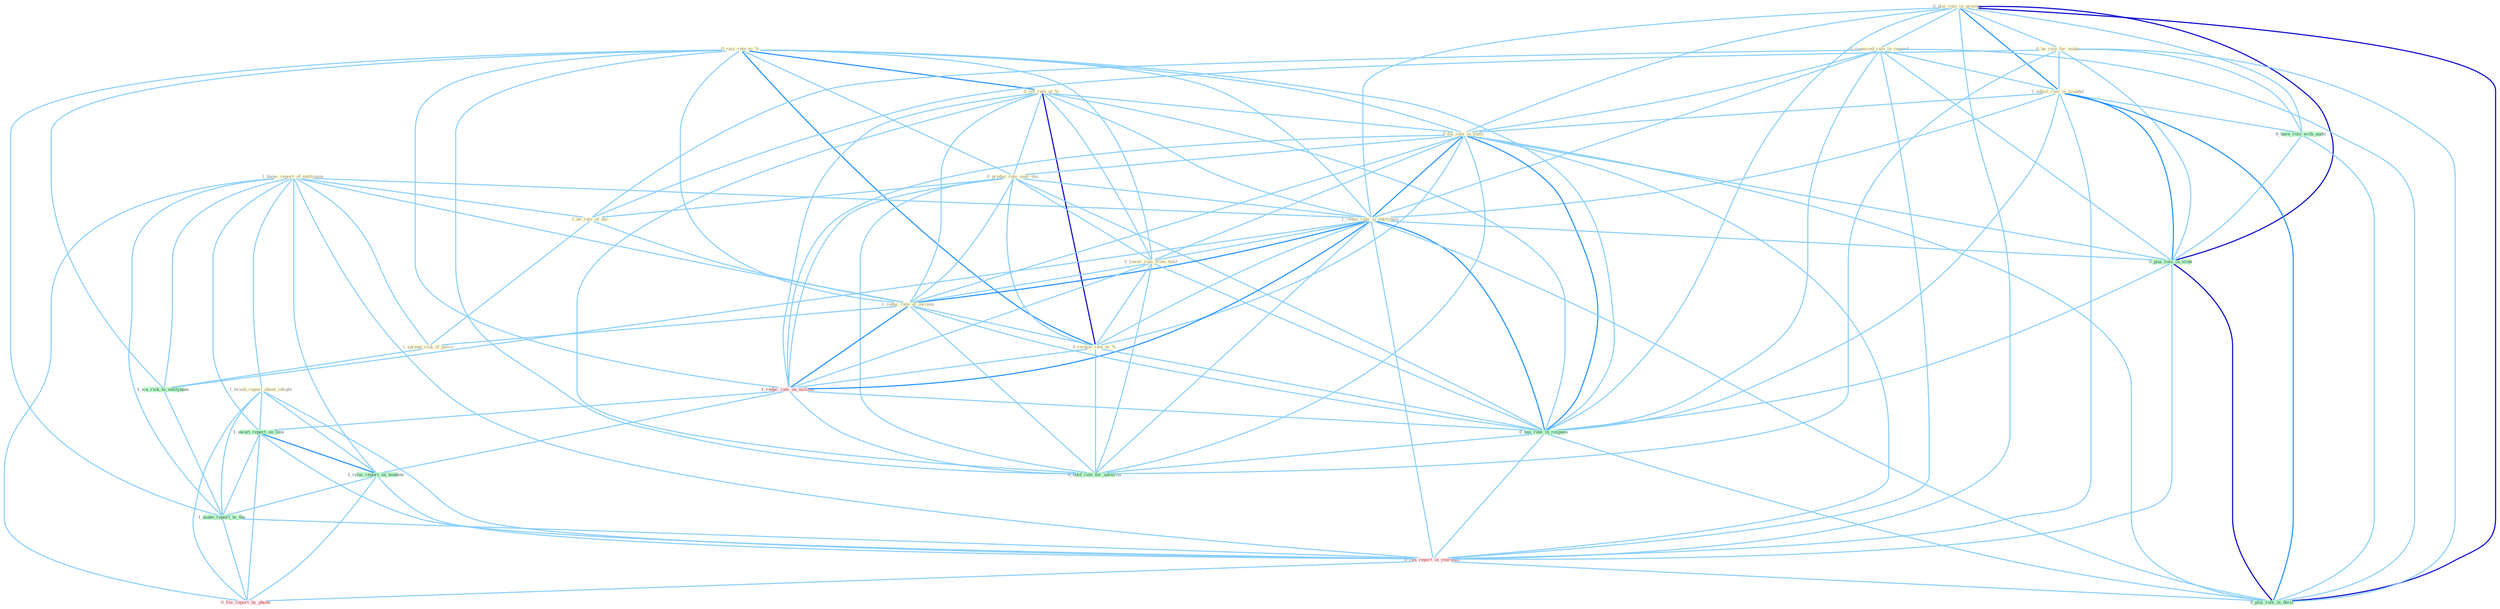 Graph G{ 
    node
    [shape=polygon,style=filled,width=.5,height=.06,color="#BDFCC9",fixedsize=true,fontsize=4,
    fontcolor="#2f4f4f"];
    {node
    [color="#ffffe0", fontcolor="#8b7d6b"] "0_rais_rate_to_% " "0_plai_role_in_process " "0_superced_rule_in_regard " "0_be_role_for_make " "1_admit_role_in_scandal " "1_know_report_of_entitynam " "0_set_rate_at_% " "1_brush_report_about_infight " "0_fix_rate_in_state " "0_produc_rate_over_dai " "1_reduc_rate_in_entitynam " "1_be_rule_of_dai " "0_lower_rate_from_hold " "1_reduc_rate_of_increas " "0_reckon_rate_at_% " "1_spread_risk_of_polici "}
{node [color="#fff0f5", fontcolor="#b22222"] "1_reduc_rate_on_million " "0_ran_report_in_yearnum " "0_file_report_by_phone "}
edge [color="#B0E2FF"];

	"0_rais_rate_to_% " -- "0_set_rate_at_% " [w="2", color="#1e90ff" , len=0.8];
	"0_rais_rate_to_% " -- "0_fix_rate_in_state " [w="1", color="#87cefa" ];
	"0_rais_rate_to_% " -- "0_produc_rate_over_dai " [w="1", color="#87cefa" ];
	"0_rais_rate_to_% " -- "1_reduc_rate_in_entitynam " [w="1", color="#87cefa" ];
	"0_rais_rate_to_% " -- "0_lower_rate_from_hold " [w="1", color="#87cefa" ];
	"0_rais_rate_to_% " -- "1_reduc_rate_of_increas " [w="1", color="#87cefa" ];
	"0_rais_rate_to_% " -- "0_reckon_rate_at_% " [w="2", color="#1e90ff" , len=0.8];
	"0_rais_rate_to_% " -- "1_wa_risk_to_entitynam " [w="1", color="#87cefa" ];
	"0_rais_rate_to_% " -- "1_reduc_rate_on_million " [w="1", color="#87cefa" ];
	"0_rais_rate_to_% " -- "1_make_report_to_the " [w="1", color="#87cefa" ];
	"0_rais_rate_to_% " -- "0_eas_rate_in_respons " [w="1", color="#87cefa" ];
	"0_rais_rate_to_% " -- "0_hold_rate_for_advertis " [w="1", color="#87cefa" ];
	"0_plai_role_in_process " -- "0_superced_rule_in_regard " [w="1", color="#87cefa" ];
	"0_plai_role_in_process " -- "0_be_role_for_make " [w="1", color="#87cefa" ];
	"0_plai_role_in_process " -- "1_admit_role_in_scandal " [w="2", color="#1e90ff" , len=0.8];
	"0_plai_role_in_process " -- "0_fix_rate_in_state " [w="1", color="#87cefa" ];
	"0_plai_role_in_process " -- "1_reduc_rate_in_entitynam " [w="1", color="#87cefa" ];
	"0_plai_role_in_process " -- "0_have_role_with_audit " [w="1", color="#87cefa" ];
	"0_plai_role_in_process " -- "0_plai_role_in_slide " [w="3", color="#0000cd" , len=0.6];
	"0_plai_role_in_process " -- "0_eas_rate_in_respons " [w="1", color="#87cefa" ];
	"0_plai_role_in_process " -- "0_ran_report_in_yearnum " [w="1", color="#87cefa" ];
	"0_plai_role_in_process " -- "0_plai_role_in_decis " [w="3", color="#0000cd" , len=0.6];
	"0_superced_rule_in_regard " -- "1_admit_role_in_scandal " [w="1", color="#87cefa" ];
	"0_superced_rule_in_regard " -- "0_fix_rate_in_state " [w="1", color="#87cefa" ];
	"0_superced_rule_in_regard " -- "1_reduc_rate_in_entitynam " [w="1", color="#87cefa" ];
	"0_superced_rule_in_regard " -- "1_be_rule_of_dai " [w="1", color="#87cefa" ];
	"0_superced_rule_in_regard " -- "0_plai_role_in_slide " [w="1", color="#87cefa" ];
	"0_superced_rule_in_regard " -- "0_eas_rate_in_respons " [w="1", color="#87cefa" ];
	"0_superced_rule_in_regard " -- "0_ran_report_in_yearnum " [w="1", color="#87cefa" ];
	"0_superced_rule_in_regard " -- "0_plai_role_in_decis " [w="1", color="#87cefa" ];
	"0_be_role_for_make " -- "1_admit_role_in_scandal " [w="1", color="#87cefa" ];
	"0_be_role_for_make " -- "1_be_rule_of_dai " [w="1", color="#87cefa" ];
	"0_be_role_for_make " -- "0_have_role_with_audit " [w="1", color="#87cefa" ];
	"0_be_role_for_make " -- "0_plai_role_in_slide " [w="1", color="#87cefa" ];
	"0_be_role_for_make " -- "0_plai_role_in_decis " [w="1", color="#87cefa" ];
	"0_be_role_for_make " -- "0_hold_rate_for_advertis " [w="1", color="#87cefa" ];
	"1_admit_role_in_scandal " -- "0_fix_rate_in_state " [w="1", color="#87cefa" ];
	"1_admit_role_in_scandal " -- "1_reduc_rate_in_entitynam " [w="1", color="#87cefa" ];
	"1_admit_role_in_scandal " -- "0_have_role_with_audit " [w="1", color="#87cefa" ];
	"1_admit_role_in_scandal " -- "0_plai_role_in_slide " [w="2", color="#1e90ff" , len=0.8];
	"1_admit_role_in_scandal " -- "0_eas_rate_in_respons " [w="1", color="#87cefa" ];
	"1_admit_role_in_scandal " -- "0_ran_report_in_yearnum " [w="1", color="#87cefa" ];
	"1_admit_role_in_scandal " -- "0_plai_role_in_decis " [w="2", color="#1e90ff" , len=0.8];
	"1_know_report_of_entitynam " -- "1_brush_report_about_infight " [w="1", color="#87cefa" ];
	"1_know_report_of_entitynam " -- "1_reduc_rate_in_entitynam " [w="1", color="#87cefa" ];
	"1_know_report_of_entitynam " -- "1_be_rule_of_dai " [w="1", color="#87cefa" ];
	"1_know_report_of_entitynam " -- "1_reduc_rate_of_increas " [w="1", color="#87cefa" ];
	"1_know_report_of_entitynam " -- "1_spread_risk_of_polici " [w="1", color="#87cefa" ];
	"1_know_report_of_entitynam " -- "1_wa_risk_to_entitynam " [w="1", color="#87cefa" ];
	"1_know_report_of_entitynam " -- "1_await_report_on_loss " [w="1", color="#87cefa" ];
	"1_know_report_of_entitynam " -- "1_relai_report_on_tendenc " [w="1", color="#87cefa" ];
	"1_know_report_of_entitynam " -- "1_make_report_to_the " [w="1", color="#87cefa" ];
	"1_know_report_of_entitynam " -- "0_ran_report_in_yearnum " [w="1", color="#87cefa" ];
	"1_know_report_of_entitynam " -- "0_file_report_by_phone " [w="1", color="#87cefa" ];
	"0_set_rate_at_% " -- "0_fix_rate_in_state " [w="1", color="#87cefa" ];
	"0_set_rate_at_% " -- "0_produc_rate_over_dai " [w="1", color="#87cefa" ];
	"0_set_rate_at_% " -- "1_reduc_rate_in_entitynam " [w="1", color="#87cefa" ];
	"0_set_rate_at_% " -- "0_lower_rate_from_hold " [w="1", color="#87cefa" ];
	"0_set_rate_at_% " -- "1_reduc_rate_of_increas " [w="1", color="#87cefa" ];
	"0_set_rate_at_% " -- "0_reckon_rate_at_% " [w="3", color="#0000cd" , len=0.6];
	"0_set_rate_at_% " -- "1_reduc_rate_on_million " [w="1", color="#87cefa" ];
	"0_set_rate_at_% " -- "0_eas_rate_in_respons " [w="1", color="#87cefa" ];
	"0_set_rate_at_% " -- "0_hold_rate_for_advertis " [w="1", color="#87cefa" ];
	"1_brush_report_about_infight " -- "1_await_report_on_loss " [w="1", color="#87cefa" ];
	"1_brush_report_about_infight " -- "1_relai_report_on_tendenc " [w="1", color="#87cefa" ];
	"1_brush_report_about_infight " -- "1_make_report_to_the " [w="1", color="#87cefa" ];
	"1_brush_report_about_infight " -- "0_ran_report_in_yearnum " [w="1", color="#87cefa" ];
	"1_brush_report_about_infight " -- "0_file_report_by_phone " [w="1", color="#87cefa" ];
	"0_fix_rate_in_state " -- "0_produc_rate_over_dai " [w="1", color="#87cefa" ];
	"0_fix_rate_in_state " -- "1_reduc_rate_in_entitynam " [w="2", color="#1e90ff" , len=0.8];
	"0_fix_rate_in_state " -- "0_lower_rate_from_hold " [w="1", color="#87cefa" ];
	"0_fix_rate_in_state " -- "1_reduc_rate_of_increas " [w="1", color="#87cefa" ];
	"0_fix_rate_in_state " -- "0_reckon_rate_at_% " [w="1", color="#87cefa" ];
	"0_fix_rate_in_state " -- "1_reduc_rate_on_million " [w="1", color="#87cefa" ];
	"0_fix_rate_in_state " -- "0_plai_role_in_slide " [w="1", color="#87cefa" ];
	"0_fix_rate_in_state " -- "0_eas_rate_in_respons " [w="2", color="#1e90ff" , len=0.8];
	"0_fix_rate_in_state " -- "0_ran_report_in_yearnum " [w="1", color="#87cefa" ];
	"0_fix_rate_in_state " -- "0_plai_role_in_decis " [w="1", color="#87cefa" ];
	"0_fix_rate_in_state " -- "0_hold_rate_for_advertis " [w="1", color="#87cefa" ];
	"0_produc_rate_over_dai " -- "1_reduc_rate_in_entitynam " [w="1", color="#87cefa" ];
	"0_produc_rate_over_dai " -- "1_be_rule_of_dai " [w="1", color="#87cefa" ];
	"0_produc_rate_over_dai " -- "0_lower_rate_from_hold " [w="1", color="#87cefa" ];
	"0_produc_rate_over_dai " -- "1_reduc_rate_of_increas " [w="1", color="#87cefa" ];
	"0_produc_rate_over_dai " -- "0_reckon_rate_at_% " [w="1", color="#87cefa" ];
	"0_produc_rate_over_dai " -- "1_reduc_rate_on_million " [w="1", color="#87cefa" ];
	"0_produc_rate_over_dai " -- "0_eas_rate_in_respons " [w="1", color="#87cefa" ];
	"0_produc_rate_over_dai " -- "0_hold_rate_for_advertis " [w="1", color="#87cefa" ];
	"1_reduc_rate_in_entitynam " -- "0_lower_rate_from_hold " [w="1", color="#87cefa" ];
	"1_reduc_rate_in_entitynam " -- "1_reduc_rate_of_increas " [w="2", color="#1e90ff" , len=0.8];
	"1_reduc_rate_in_entitynam " -- "0_reckon_rate_at_% " [w="1", color="#87cefa" ];
	"1_reduc_rate_in_entitynam " -- "1_wa_risk_to_entitynam " [w="1", color="#87cefa" ];
	"1_reduc_rate_in_entitynam " -- "1_reduc_rate_on_million " [w="2", color="#1e90ff" , len=0.8];
	"1_reduc_rate_in_entitynam " -- "0_plai_role_in_slide " [w="1", color="#87cefa" ];
	"1_reduc_rate_in_entitynam " -- "0_eas_rate_in_respons " [w="2", color="#1e90ff" , len=0.8];
	"1_reduc_rate_in_entitynam " -- "0_ran_report_in_yearnum " [w="1", color="#87cefa" ];
	"1_reduc_rate_in_entitynam " -- "0_plai_role_in_decis " [w="1", color="#87cefa" ];
	"1_reduc_rate_in_entitynam " -- "0_hold_rate_for_advertis " [w="1", color="#87cefa" ];
	"1_be_rule_of_dai " -- "1_reduc_rate_of_increas " [w="1", color="#87cefa" ];
	"1_be_rule_of_dai " -- "1_spread_risk_of_polici " [w="1", color="#87cefa" ];
	"0_lower_rate_from_hold " -- "1_reduc_rate_of_increas " [w="1", color="#87cefa" ];
	"0_lower_rate_from_hold " -- "0_reckon_rate_at_% " [w="1", color="#87cefa" ];
	"0_lower_rate_from_hold " -- "1_reduc_rate_on_million " [w="1", color="#87cefa" ];
	"0_lower_rate_from_hold " -- "0_eas_rate_in_respons " [w="1", color="#87cefa" ];
	"0_lower_rate_from_hold " -- "0_hold_rate_for_advertis " [w="1", color="#87cefa" ];
	"1_reduc_rate_of_increas " -- "0_reckon_rate_at_% " [w="1", color="#87cefa" ];
	"1_reduc_rate_of_increas " -- "1_spread_risk_of_polici " [w="1", color="#87cefa" ];
	"1_reduc_rate_of_increas " -- "1_reduc_rate_on_million " [w="2", color="#1e90ff" , len=0.8];
	"1_reduc_rate_of_increas " -- "0_eas_rate_in_respons " [w="1", color="#87cefa" ];
	"1_reduc_rate_of_increas " -- "0_hold_rate_for_advertis " [w="1", color="#87cefa" ];
	"0_reckon_rate_at_% " -- "1_reduc_rate_on_million " [w="1", color="#87cefa" ];
	"0_reckon_rate_at_% " -- "0_eas_rate_in_respons " [w="1", color="#87cefa" ];
	"0_reckon_rate_at_% " -- "0_hold_rate_for_advertis " [w="1", color="#87cefa" ];
	"1_spread_risk_of_polici " -- "1_wa_risk_to_entitynam " [w="1", color="#87cefa" ];
	"1_wa_risk_to_entitynam " -- "1_make_report_to_the " [w="1", color="#87cefa" ];
	"0_have_role_with_audit " -- "0_plai_role_in_slide " [w="1", color="#87cefa" ];
	"0_have_role_with_audit " -- "0_plai_role_in_decis " [w="1", color="#87cefa" ];
	"1_reduc_rate_on_million " -- "1_await_report_on_loss " [w="1", color="#87cefa" ];
	"1_reduc_rate_on_million " -- "1_relai_report_on_tendenc " [w="1", color="#87cefa" ];
	"1_reduc_rate_on_million " -- "0_eas_rate_in_respons " [w="1", color="#87cefa" ];
	"1_reduc_rate_on_million " -- "0_hold_rate_for_advertis " [w="1", color="#87cefa" ];
	"1_await_report_on_loss " -- "1_relai_report_on_tendenc " [w="2", color="#1e90ff" , len=0.8];
	"1_await_report_on_loss " -- "1_make_report_to_the " [w="1", color="#87cefa" ];
	"1_await_report_on_loss " -- "0_ran_report_in_yearnum " [w="1", color="#87cefa" ];
	"1_await_report_on_loss " -- "0_file_report_by_phone " [w="1", color="#87cefa" ];
	"1_relai_report_on_tendenc " -- "1_make_report_to_the " [w="1", color="#87cefa" ];
	"1_relai_report_on_tendenc " -- "0_ran_report_in_yearnum " [w="1", color="#87cefa" ];
	"1_relai_report_on_tendenc " -- "0_file_report_by_phone " [w="1", color="#87cefa" ];
	"0_plai_role_in_slide " -- "0_eas_rate_in_respons " [w="1", color="#87cefa" ];
	"0_plai_role_in_slide " -- "0_ran_report_in_yearnum " [w="1", color="#87cefa" ];
	"0_plai_role_in_slide " -- "0_plai_role_in_decis " [w="3", color="#0000cd" , len=0.6];
	"1_make_report_to_the " -- "0_ran_report_in_yearnum " [w="1", color="#87cefa" ];
	"1_make_report_to_the " -- "0_file_report_by_phone " [w="1", color="#87cefa" ];
	"0_eas_rate_in_respons " -- "0_ran_report_in_yearnum " [w="1", color="#87cefa" ];
	"0_eas_rate_in_respons " -- "0_plai_role_in_decis " [w="1", color="#87cefa" ];
	"0_eas_rate_in_respons " -- "0_hold_rate_for_advertis " [w="1", color="#87cefa" ];
	"0_ran_report_in_yearnum " -- "0_file_report_by_phone " [w="1", color="#87cefa" ];
	"0_ran_report_in_yearnum " -- "0_plai_role_in_decis " [w="1", color="#87cefa" ];
}